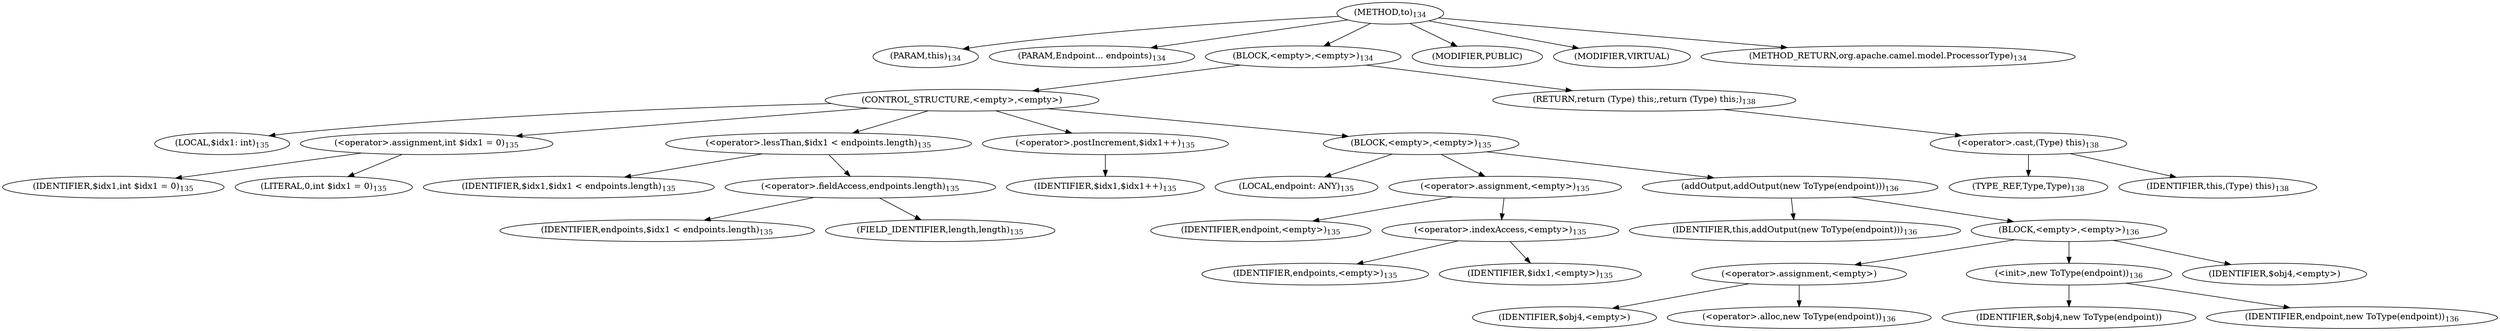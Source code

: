 digraph "to" {  
"524" [label = <(METHOD,to)<SUB>134</SUB>> ]
"23" [label = <(PARAM,this)<SUB>134</SUB>> ]
"525" [label = <(PARAM,Endpoint... endpoints)<SUB>134</SUB>> ]
"526" [label = <(BLOCK,&lt;empty&gt;,&lt;empty&gt;)<SUB>134</SUB>> ]
"527" [label = <(CONTROL_STRUCTURE,&lt;empty&gt;,&lt;empty&gt;)> ]
"528" [label = <(LOCAL,$idx1: int)<SUB>135</SUB>> ]
"529" [label = <(&lt;operator&gt;.assignment,int $idx1 = 0)<SUB>135</SUB>> ]
"530" [label = <(IDENTIFIER,$idx1,int $idx1 = 0)<SUB>135</SUB>> ]
"531" [label = <(LITERAL,0,int $idx1 = 0)<SUB>135</SUB>> ]
"532" [label = <(&lt;operator&gt;.lessThan,$idx1 &lt; endpoints.length)<SUB>135</SUB>> ]
"533" [label = <(IDENTIFIER,$idx1,$idx1 &lt; endpoints.length)<SUB>135</SUB>> ]
"534" [label = <(&lt;operator&gt;.fieldAccess,endpoints.length)<SUB>135</SUB>> ]
"535" [label = <(IDENTIFIER,endpoints,$idx1 &lt; endpoints.length)<SUB>135</SUB>> ]
"536" [label = <(FIELD_IDENTIFIER,length,length)<SUB>135</SUB>> ]
"537" [label = <(&lt;operator&gt;.postIncrement,$idx1++)<SUB>135</SUB>> ]
"538" [label = <(IDENTIFIER,$idx1,$idx1++)<SUB>135</SUB>> ]
"539" [label = <(BLOCK,&lt;empty&gt;,&lt;empty&gt;)<SUB>135</SUB>> ]
"540" [label = <(LOCAL,endpoint: ANY)<SUB>135</SUB>> ]
"541" [label = <(&lt;operator&gt;.assignment,&lt;empty&gt;)<SUB>135</SUB>> ]
"542" [label = <(IDENTIFIER,endpoint,&lt;empty&gt;)<SUB>135</SUB>> ]
"543" [label = <(&lt;operator&gt;.indexAccess,&lt;empty&gt;)<SUB>135</SUB>> ]
"544" [label = <(IDENTIFIER,endpoints,&lt;empty&gt;)<SUB>135</SUB>> ]
"545" [label = <(IDENTIFIER,$idx1,&lt;empty&gt;)<SUB>135</SUB>> ]
"546" [label = <(addOutput,addOutput(new ToType(endpoint)))<SUB>136</SUB>> ]
"22" [label = <(IDENTIFIER,this,addOutput(new ToType(endpoint)))<SUB>136</SUB>> ]
"547" [label = <(BLOCK,&lt;empty&gt;,&lt;empty&gt;)<SUB>136</SUB>> ]
"548" [label = <(&lt;operator&gt;.assignment,&lt;empty&gt;)> ]
"549" [label = <(IDENTIFIER,$obj4,&lt;empty&gt;)> ]
"550" [label = <(&lt;operator&gt;.alloc,new ToType(endpoint))<SUB>136</SUB>> ]
"551" [label = <(&lt;init&gt;,new ToType(endpoint))<SUB>136</SUB>> ]
"552" [label = <(IDENTIFIER,$obj4,new ToType(endpoint))> ]
"553" [label = <(IDENTIFIER,endpoint,new ToType(endpoint))<SUB>136</SUB>> ]
"554" [label = <(IDENTIFIER,$obj4,&lt;empty&gt;)> ]
"555" [label = <(RETURN,return (Type) this;,return (Type) this;)<SUB>138</SUB>> ]
"556" [label = <(&lt;operator&gt;.cast,(Type) this)<SUB>138</SUB>> ]
"557" [label = <(TYPE_REF,Type,Type)<SUB>138</SUB>> ]
"24" [label = <(IDENTIFIER,this,(Type) this)<SUB>138</SUB>> ]
"558" [label = <(MODIFIER,PUBLIC)> ]
"559" [label = <(MODIFIER,VIRTUAL)> ]
"560" [label = <(METHOD_RETURN,org.apache.camel.model.ProcessorType)<SUB>134</SUB>> ]
  "524" -> "23" 
  "524" -> "525" 
  "524" -> "526" 
  "524" -> "558" 
  "524" -> "559" 
  "524" -> "560" 
  "526" -> "527" 
  "526" -> "555" 
  "527" -> "528" 
  "527" -> "529" 
  "527" -> "532" 
  "527" -> "537" 
  "527" -> "539" 
  "529" -> "530" 
  "529" -> "531" 
  "532" -> "533" 
  "532" -> "534" 
  "534" -> "535" 
  "534" -> "536" 
  "537" -> "538" 
  "539" -> "540" 
  "539" -> "541" 
  "539" -> "546" 
  "541" -> "542" 
  "541" -> "543" 
  "543" -> "544" 
  "543" -> "545" 
  "546" -> "22" 
  "546" -> "547" 
  "547" -> "548" 
  "547" -> "551" 
  "547" -> "554" 
  "548" -> "549" 
  "548" -> "550" 
  "551" -> "552" 
  "551" -> "553" 
  "555" -> "556" 
  "556" -> "557" 
  "556" -> "24" 
}
